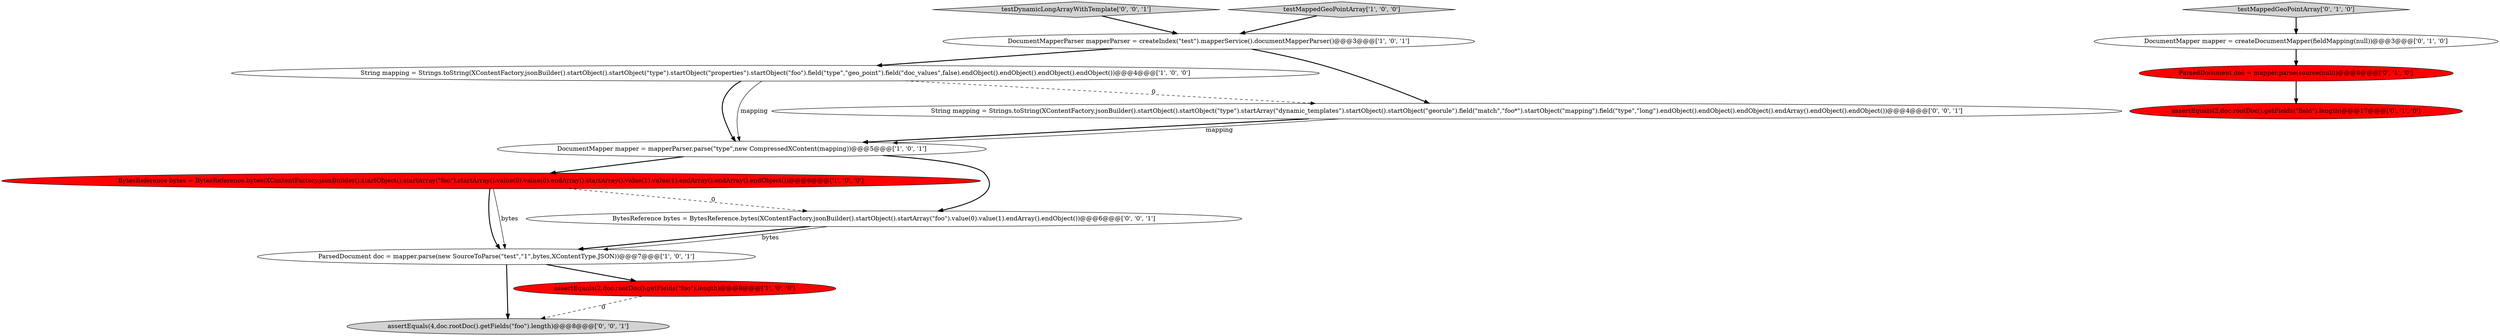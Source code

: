 digraph {
2 [style = filled, label = "DocumentMapperParser mapperParser = createIndex(\"test\").mapperService().documentMapperParser()@@@3@@@['1', '0', '1']", fillcolor = white, shape = ellipse image = "AAA0AAABBB1BBB"];
13 [style = filled, label = "testDynamicLongArrayWithTemplate['0', '0', '1']", fillcolor = lightgray, shape = diamond image = "AAA0AAABBB3BBB"];
1 [style = filled, label = "BytesReference bytes = BytesReference.bytes(XContentFactory.jsonBuilder().startObject().startArray(\"foo\").startArray().value(0).value(0).endArray().startArray().value(1).value(1).endArray().endArray().endObject())@@@6@@@['1', '0', '0']", fillcolor = red, shape = ellipse image = "AAA1AAABBB1BBB"];
12 [style = filled, label = "BytesReference bytes = BytesReference.bytes(XContentFactory.jsonBuilder().startObject().startArray(\"foo\").value(0).value(1).endArray().endObject())@@@6@@@['0', '0', '1']", fillcolor = white, shape = ellipse image = "AAA0AAABBB3BBB"];
14 [style = filled, label = "assertEquals(4,doc.rootDoc().getFields(\"foo\").length)@@@8@@@['0', '0', '1']", fillcolor = lightgray, shape = ellipse image = "AAA0AAABBB3BBB"];
9 [style = filled, label = "DocumentMapper mapper = createDocumentMapper(fieldMapping(null))@@@3@@@['0', '1', '0']", fillcolor = white, shape = ellipse image = "AAA0AAABBB2BBB"];
8 [style = filled, label = "assertEquals(2,doc.rootDoc().getFields(\"field\").length)@@@17@@@['0', '1', '0']", fillcolor = red, shape = ellipse image = "AAA1AAABBB2BBB"];
6 [style = filled, label = "String mapping = Strings.toString(XContentFactory.jsonBuilder().startObject().startObject(\"type\").startObject(\"properties\").startObject(\"foo\").field(\"type\",\"geo_point\").field(\"doc_values\",false).endObject().endObject().endObject().endObject())@@@4@@@['1', '0', '0']", fillcolor = white, shape = ellipse image = "AAA0AAABBB1BBB"];
3 [style = filled, label = "DocumentMapper mapper = mapperParser.parse(\"type\",new CompressedXContent(mapping))@@@5@@@['1', '0', '1']", fillcolor = white, shape = ellipse image = "AAA0AAABBB1BBB"];
0 [style = filled, label = "testMappedGeoPointArray['1', '0', '0']", fillcolor = lightgray, shape = diamond image = "AAA0AAABBB1BBB"];
10 [style = filled, label = "ParsedDocument doc = mapper.parse(source(null))@@@8@@@['0', '1', '0']", fillcolor = red, shape = ellipse image = "AAA1AAABBB2BBB"];
4 [style = filled, label = "ParsedDocument doc = mapper.parse(new SourceToParse(\"test\",\"1\",bytes,XContentType.JSON))@@@7@@@['1', '0', '1']", fillcolor = white, shape = ellipse image = "AAA0AAABBB1BBB"];
5 [style = filled, label = "assertEquals(2,doc.rootDoc().getFields(\"foo\").length)@@@8@@@['1', '0', '0']", fillcolor = red, shape = ellipse image = "AAA1AAABBB1BBB"];
7 [style = filled, label = "testMappedGeoPointArray['0', '1', '0']", fillcolor = lightgray, shape = diamond image = "AAA0AAABBB2BBB"];
11 [style = filled, label = "String mapping = Strings.toString(XContentFactory.jsonBuilder().startObject().startObject(\"type\").startArray(\"dynamic_templates\").startObject().startObject(\"georule\").field(\"match\",\"foo*\").startObject(\"mapping\").field(\"type\",\"long\").endObject().endObject().endObject().endArray().endObject().endObject())@@@4@@@['0', '0', '1']", fillcolor = white, shape = ellipse image = "AAA0AAABBB3BBB"];
6->3 [style = bold, label=""];
1->4 [style = bold, label=""];
4->14 [style = bold, label=""];
5->14 [style = dashed, label="0"];
3->1 [style = bold, label=""];
2->6 [style = bold, label=""];
6->3 [style = solid, label="mapping"];
6->11 [style = dashed, label="0"];
0->2 [style = bold, label=""];
9->10 [style = bold, label=""];
3->12 [style = bold, label=""];
7->9 [style = bold, label=""];
1->4 [style = solid, label="bytes"];
1->12 [style = dashed, label="0"];
10->8 [style = bold, label=""];
12->4 [style = bold, label=""];
11->3 [style = bold, label=""];
12->4 [style = solid, label="bytes"];
11->3 [style = solid, label="mapping"];
4->5 [style = bold, label=""];
2->11 [style = bold, label=""];
13->2 [style = bold, label=""];
}
